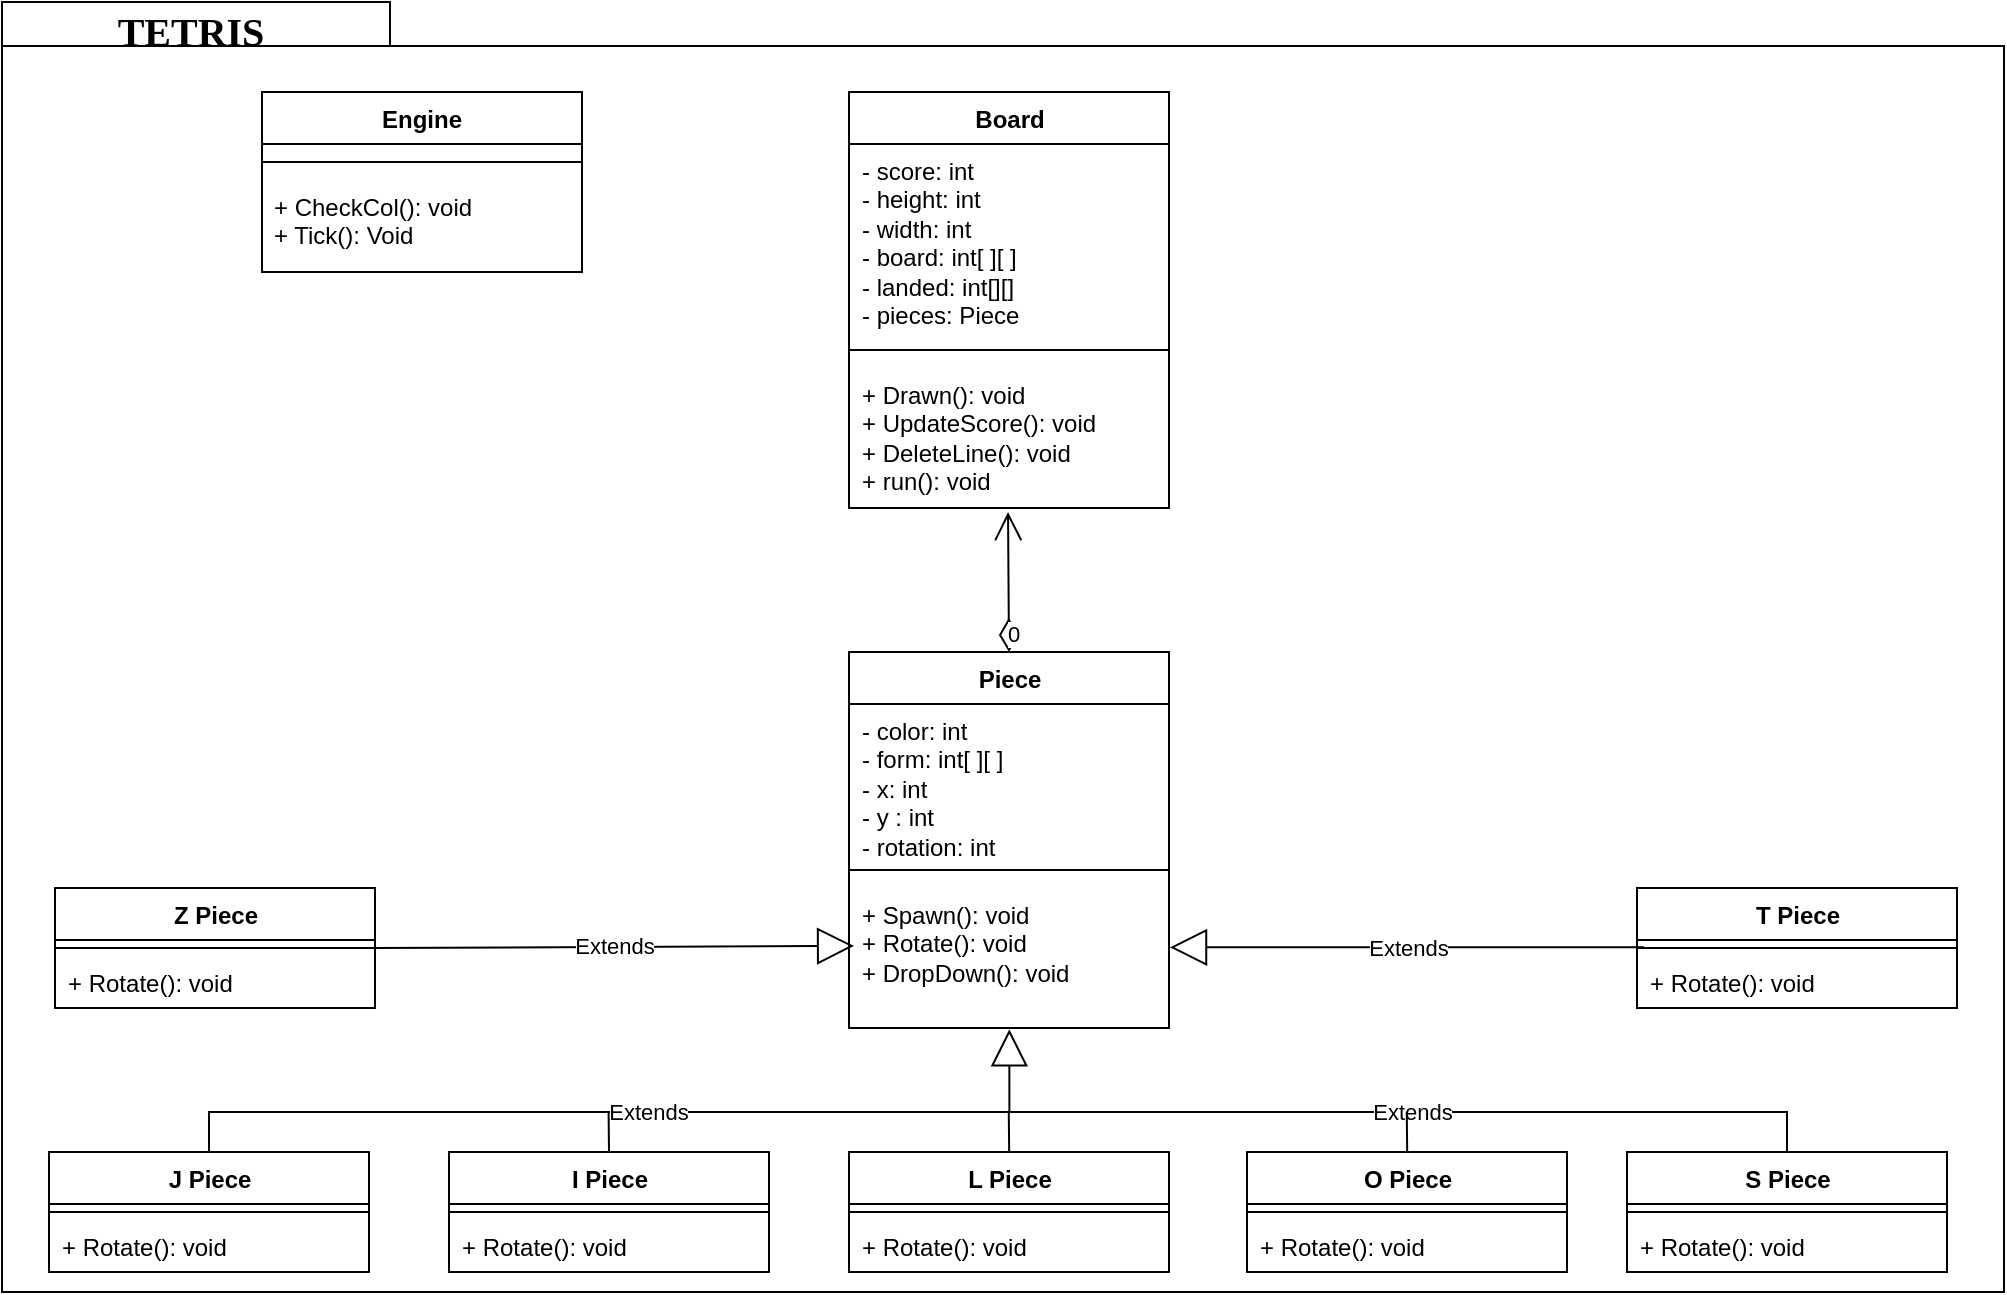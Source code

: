 <mxfile version="24.3.1" type="device">
  <diagram name="Page-1" id="b5b7bab2-c9e2-2cf4-8b2a-24fd1a2a6d21">
    <mxGraphModel dx="1658" dy="672" grid="1" gridSize="10" guides="1" tooltips="1" connect="1" arrows="1" fold="1" page="1" pageScale="1" pageWidth="827" pageHeight="1169" background="none" math="0" shadow="0">
      <root>
        <mxCell id="0" />
        <mxCell id="1" parent="0" />
        <mxCell id="6e0c8c40b5770093-72" value="" style="shape=folder;fontStyle=1;spacingTop=10;tabWidth=194;tabHeight=22;tabPosition=left;html=1;rounded=0;shadow=0;comic=0;labelBackgroundColor=none;strokeWidth=1;fillColor=none;fontFamily=Verdana;fontSize=10;align=center;movable=0;resizable=0;rotatable=0;deletable=0;editable=0;locked=1;connectable=0;" parent="1" vertex="1">
          <mxGeometry x="330" y="115" width="1001" height="645" as="geometry" />
        </mxCell>
        <mxCell id="6e0c8c40b5770093-73" value="TETRIS" style="text;html=1;align=center;verticalAlign=top;spacingTop=-4;fontSize=20;fontFamily=Verdana;fillColor=none;fontStyle=1" parent="1" vertex="1">
          <mxGeometry x="359" y="115" width="130" height="20" as="geometry" />
        </mxCell>
        <mxCell id="7nx60gA9-MDWkzp9lWug-8" value="&lt;div&gt;Piece&lt;/div&gt;&lt;div&gt;&lt;br&gt;&lt;/div&gt;" style="swimlane;fontStyle=1;align=center;verticalAlign=top;childLayout=stackLayout;horizontal=1;startSize=26;horizontalStack=0;resizeParent=1;resizeParentMax=0;resizeLast=0;collapsible=1;marginBottom=0;whiteSpace=wrap;html=1;" parent="1" vertex="1">
          <mxGeometry x="753.5" y="440" width="160" height="188" as="geometry" />
        </mxCell>
        <mxCell id="7nx60gA9-MDWkzp9lWug-9" value="&lt;div&gt;- color: int&lt;/div&gt;&lt;div&gt;- form: int[ ][ ]&lt;/div&gt;&lt;div&gt;- x: int&lt;/div&gt;&lt;div&gt;- y : int&lt;/div&gt;&lt;div&gt;- rotation: int&lt;br&gt;&lt;/div&gt;" style="text;strokeColor=none;fillColor=none;align=left;verticalAlign=top;spacingLeft=4;spacingRight=4;overflow=hidden;rotatable=0;points=[[0,0.5],[1,0.5]];portConstraint=eastwest;whiteSpace=wrap;html=1;" parent="7nx60gA9-MDWkzp9lWug-8" vertex="1">
          <mxGeometry y="26" width="160" height="74" as="geometry" />
        </mxCell>
        <mxCell id="7nx60gA9-MDWkzp9lWug-10" value="" style="line;strokeWidth=1;fillColor=none;align=left;verticalAlign=middle;spacingTop=-1;spacingLeft=3;spacingRight=3;rotatable=0;labelPosition=right;points=[];portConstraint=eastwest;strokeColor=inherit;" parent="7nx60gA9-MDWkzp9lWug-8" vertex="1">
          <mxGeometry y="100" width="160" height="18" as="geometry" />
        </mxCell>
        <mxCell id="7nx60gA9-MDWkzp9lWug-11" value="&lt;div&gt;+ Spawn(): void&lt;/div&gt;&lt;div&gt;+ Rotate(): void&lt;/div&gt;&lt;div&gt;+ DropDown(): void&lt;/div&gt;" style="text;strokeColor=none;fillColor=none;align=left;verticalAlign=top;spacingLeft=4;spacingRight=4;overflow=hidden;rotatable=0;points=[[0,0.5],[1,0.5]];portConstraint=eastwest;whiteSpace=wrap;html=1;" parent="7nx60gA9-MDWkzp9lWug-8" vertex="1">
          <mxGeometry y="118" width="160" height="70" as="geometry" />
        </mxCell>
        <mxCell id="7nx60gA9-MDWkzp9lWug-49" style="rounded=0;orthogonalLoop=1;jettySize=auto;html=1;exitX=0.5;exitY=0;exitDx=0;exitDy=0;endArrow=none;endFill=0;" parent="1" source="7nx60gA9-MDWkzp9lWug-12" edge="1">
          <mxGeometry relative="1" as="geometry">
            <mxPoint x="633.293" y="670" as="targetPoint" />
          </mxGeometry>
        </mxCell>
        <mxCell id="7nx60gA9-MDWkzp9lWug-12" value="&lt;div&gt;I Piece&lt;/div&gt;&lt;div&gt;&lt;br&gt;&lt;/div&gt;" style="swimlane;fontStyle=1;align=center;verticalAlign=top;childLayout=stackLayout;horizontal=1;startSize=26;horizontalStack=0;resizeParent=1;resizeParentMax=0;resizeLast=0;collapsible=1;marginBottom=0;whiteSpace=wrap;html=1;" parent="1" vertex="1">
          <mxGeometry x="553.5" y="690" width="160" height="60" as="geometry" />
        </mxCell>
        <mxCell id="7nx60gA9-MDWkzp9lWug-14" value="" style="line;strokeWidth=1;fillColor=none;align=left;verticalAlign=middle;spacingTop=-1;spacingLeft=3;spacingRight=3;rotatable=0;labelPosition=right;points=[];portConstraint=eastwest;strokeColor=inherit;" parent="7nx60gA9-MDWkzp9lWug-12" vertex="1">
          <mxGeometry y="26" width="160" height="8" as="geometry" />
        </mxCell>
        <mxCell id="7nx60gA9-MDWkzp9lWug-15" value="+ Rotate(): void" style="text;strokeColor=none;fillColor=none;align=left;verticalAlign=top;spacingLeft=4;spacingRight=4;overflow=hidden;rotatable=0;points=[[0,0.5],[1,0.5]];portConstraint=eastwest;whiteSpace=wrap;html=1;" parent="7nx60gA9-MDWkzp9lWug-12" vertex="1">
          <mxGeometry y="34" width="160" height="26" as="geometry" />
        </mxCell>
        <mxCell id="7nx60gA9-MDWkzp9lWug-22" value="&lt;div&gt;J Piece&lt;/div&gt;&lt;div&gt;&lt;br&gt;&lt;/div&gt;" style="swimlane;fontStyle=1;align=center;verticalAlign=top;childLayout=stackLayout;horizontal=1;startSize=26;horizontalStack=0;resizeParent=1;resizeParentMax=0;resizeLast=0;collapsible=1;marginBottom=0;whiteSpace=wrap;html=1;" parent="1" vertex="1">
          <mxGeometry x="353.5" y="690" width="160" height="60" as="geometry" />
        </mxCell>
        <mxCell id="7nx60gA9-MDWkzp9lWug-23" value="" style="line;strokeWidth=1;fillColor=none;align=left;verticalAlign=middle;spacingTop=-1;spacingLeft=3;spacingRight=3;rotatable=0;labelPosition=right;points=[];portConstraint=eastwest;strokeColor=inherit;" parent="7nx60gA9-MDWkzp9lWug-22" vertex="1">
          <mxGeometry y="26" width="160" height="8" as="geometry" />
        </mxCell>
        <mxCell id="7nx60gA9-MDWkzp9lWug-24" value="+ Rotate(): void" style="text;strokeColor=none;fillColor=none;align=left;verticalAlign=top;spacingLeft=4;spacingRight=4;overflow=hidden;rotatable=0;points=[[0,0.5],[1,0.5]];portConstraint=eastwest;whiteSpace=wrap;html=1;" parent="7nx60gA9-MDWkzp9lWug-22" vertex="1">
          <mxGeometry y="34" width="160" height="26" as="geometry" />
        </mxCell>
        <mxCell id="7nx60gA9-MDWkzp9lWug-25" value="&lt;div&gt;L Piece&lt;/div&gt;&lt;div&gt;&lt;br&gt;&lt;/div&gt;" style="swimlane;fontStyle=1;align=center;verticalAlign=top;childLayout=stackLayout;horizontal=1;startSize=26;horizontalStack=0;resizeParent=1;resizeParentMax=0;resizeLast=0;collapsible=1;marginBottom=0;whiteSpace=wrap;html=1;" parent="1" vertex="1">
          <mxGeometry x="753.5" y="690" width="160" height="60" as="geometry" />
        </mxCell>
        <mxCell id="7nx60gA9-MDWkzp9lWug-26" value="" style="line;strokeWidth=1;fillColor=none;align=left;verticalAlign=middle;spacingTop=-1;spacingLeft=3;spacingRight=3;rotatable=0;labelPosition=right;points=[];portConstraint=eastwest;strokeColor=inherit;" parent="7nx60gA9-MDWkzp9lWug-25" vertex="1">
          <mxGeometry y="26" width="160" height="8" as="geometry" />
        </mxCell>
        <mxCell id="7nx60gA9-MDWkzp9lWug-27" value="+ Rotate(): void" style="text;strokeColor=none;fillColor=none;align=left;verticalAlign=top;spacingLeft=4;spacingRight=4;overflow=hidden;rotatable=0;points=[[0,0.5],[1,0.5]];portConstraint=eastwest;whiteSpace=wrap;html=1;" parent="7nx60gA9-MDWkzp9lWug-25" vertex="1">
          <mxGeometry y="34" width="160" height="26" as="geometry" />
        </mxCell>
        <mxCell id="7nx60gA9-MDWkzp9lWug-33" value="&lt;div&gt;O Piece&lt;/div&gt;&lt;div&gt;&lt;br&gt;&lt;/div&gt;" style="swimlane;fontStyle=1;align=center;verticalAlign=top;childLayout=stackLayout;horizontal=1;startSize=26;horizontalStack=0;resizeParent=1;resizeParentMax=0;resizeLast=0;collapsible=1;marginBottom=0;whiteSpace=wrap;html=1;" parent="1" vertex="1">
          <mxGeometry x="952.5" y="690" width="160" height="60" as="geometry" />
        </mxCell>
        <mxCell id="7nx60gA9-MDWkzp9lWug-34" value="" style="line;strokeWidth=1;fillColor=none;align=left;verticalAlign=middle;spacingTop=-1;spacingLeft=3;spacingRight=3;rotatable=0;labelPosition=right;points=[];portConstraint=eastwest;strokeColor=inherit;" parent="7nx60gA9-MDWkzp9lWug-33" vertex="1">
          <mxGeometry y="26" width="160" height="8" as="geometry" />
        </mxCell>
        <mxCell id="7nx60gA9-MDWkzp9lWug-35" value="+ Rotate(): void" style="text;strokeColor=none;fillColor=none;align=left;verticalAlign=top;spacingLeft=4;spacingRight=4;overflow=hidden;rotatable=0;points=[[0,0.5],[1,0.5]];portConstraint=eastwest;whiteSpace=wrap;html=1;" parent="7nx60gA9-MDWkzp9lWug-33" vertex="1">
          <mxGeometry y="34" width="160" height="26" as="geometry" />
        </mxCell>
        <mxCell id="7nx60gA9-MDWkzp9lWug-37" value="&lt;div&gt;S Piece&lt;/div&gt;&lt;div&gt;&lt;br&gt;&lt;/div&gt;" style="swimlane;fontStyle=1;align=center;verticalAlign=top;childLayout=stackLayout;horizontal=1;startSize=26;horizontalStack=0;resizeParent=1;resizeParentMax=0;resizeLast=0;collapsible=1;marginBottom=0;whiteSpace=wrap;html=1;" parent="1" vertex="1">
          <mxGeometry x="1142.5" y="690" width="160" height="60" as="geometry" />
        </mxCell>
        <mxCell id="7nx60gA9-MDWkzp9lWug-38" value="" style="line;strokeWidth=1;fillColor=none;align=left;verticalAlign=middle;spacingTop=-1;spacingLeft=3;spacingRight=3;rotatable=0;labelPosition=right;points=[];portConstraint=eastwest;strokeColor=inherit;" parent="7nx60gA9-MDWkzp9lWug-37" vertex="1">
          <mxGeometry y="26" width="160" height="8" as="geometry" />
        </mxCell>
        <mxCell id="7nx60gA9-MDWkzp9lWug-39" value="+ Rotate(): void" style="text;strokeColor=none;fillColor=none;align=left;verticalAlign=top;spacingLeft=4;spacingRight=4;overflow=hidden;rotatable=0;points=[[0,0.5],[1,0.5]];portConstraint=eastwest;whiteSpace=wrap;html=1;" parent="7nx60gA9-MDWkzp9lWug-37" vertex="1">
          <mxGeometry y="34" width="160" height="26" as="geometry" />
        </mxCell>
        <mxCell id="7nx60gA9-MDWkzp9lWug-40" value="&lt;div&gt;T Piece&lt;/div&gt;&lt;div&gt;&lt;br&gt;&lt;/div&gt;" style="swimlane;fontStyle=1;align=center;verticalAlign=top;childLayout=stackLayout;horizontal=1;startSize=26;horizontalStack=0;resizeParent=1;resizeParentMax=0;resizeLast=0;collapsible=1;marginBottom=0;whiteSpace=wrap;html=1;" parent="1" vertex="1">
          <mxGeometry x="1147.5" y="558" width="160" height="60" as="geometry" />
        </mxCell>
        <mxCell id="7nx60gA9-MDWkzp9lWug-41" value="" style="line;strokeWidth=1;fillColor=none;align=left;verticalAlign=middle;spacingTop=-1;spacingLeft=3;spacingRight=3;rotatable=0;labelPosition=right;points=[];portConstraint=eastwest;strokeColor=inherit;" parent="7nx60gA9-MDWkzp9lWug-40" vertex="1">
          <mxGeometry y="26" width="160" height="8" as="geometry" />
        </mxCell>
        <mxCell id="7nx60gA9-MDWkzp9lWug-42" value="+ Rotate(): void" style="text;strokeColor=none;fillColor=none;align=left;verticalAlign=top;spacingLeft=4;spacingRight=4;overflow=hidden;rotatable=0;points=[[0,0.5],[1,0.5]];portConstraint=eastwest;whiteSpace=wrap;html=1;" parent="7nx60gA9-MDWkzp9lWug-40" vertex="1">
          <mxGeometry y="34" width="160" height="26" as="geometry" />
        </mxCell>
        <mxCell id="7nx60gA9-MDWkzp9lWug-46" value="Extends" style="endArrow=block;endSize=16;endFill=0;html=1;rounded=0;exitX=0.5;exitY=0;exitDx=0;exitDy=0;edgeStyle=orthogonalEdgeStyle;entryX=0.501;entryY=1.009;entryDx=0;entryDy=0;entryPerimeter=0;" parent="1" source="7nx60gA9-MDWkzp9lWug-22" target="7nx60gA9-MDWkzp9lWug-11" edge="1">
          <mxGeometry x="0.035" width="160" relative="1" as="geometry">
            <mxPoint x="397.5" y="640" as="sourcePoint" />
            <mxPoint x="557.5" y="640" as="targetPoint" />
            <Array as="points">
              <mxPoint x="433.5" y="670" />
              <mxPoint x="833.5" y="670" />
            </Array>
            <mxPoint as="offset" />
          </mxGeometry>
        </mxCell>
        <mxCell id="7nx60gA9-MDWkzp9lWug-51" value="Extends" style="endArrow=none;endSize=16;endFill=0;html=1;rounded=0;exitX=0.5;exitY=0;exitDx=0;exitDy=0;edgeStyle=orthogonalEdgeStyle;" parent="1" source="7nx60gA9-MDWkzp9lWug-37" edge="1">
          <mxGeometry width="160" relative="1" as="geometry">
            <mxPoint x="867.5" y="610" as="sourcePoint" />
            <mxPoint x="827.5" y="670" as="targetPoint" />
            <Array as="points">
              <mxPoint x="1222.5" y="670" />
              <mxPoint x="837.5" y="670" />
            </Array>
          </mxGeometry>
        </mxCell>
        <mxCell id="7nx60gA9-MDWkzp9lWug-53" style="rounded=0;orthogonalLoop=1;jettySize=auto;html=1;exitX=0.5;exitY=0;exitDx=0;exitDy=0;endArrow=none;endFill=0;" parent="1" edge="1">
          <mxGeometry relative="1" as="geometry">
            <mxPoint x="833.383" y="670" as="targetPoint" />
            <mxPoint x="833.59" y="690" as="sourcePoint" />
          </mxGeometry>
        </mxCell>
        <mxCell id="7nx60gA9-MDWkzp9lWug-54" style="rounded=0;orthogonalLoop=1;jettySize=auto;html=1;exitX=0.5;exitY=0;exitDx=0;exitDy=0;endArrow=none;endFill=0;" parent="1" edge="1">
          <mxGeometry relative="1" as="geometry">
            <mxPoint x="1032.383" y="670" as="targetPoint" />
            <mxPoint x="1032.59" y="690" as="sourcePoint" />
          </mxGeometry>
        </mxCell>
        <mxCell id="7nx60gA9-MDWkzp9lWug-55" value="&lt;div&gt;Z Piece&lt;/div&gt;&lt;div&gt;&lt;br&gt;&lt;/div&gt;" style="swimlane;fontStyle=1;align=center;verticalAlign=top;childLayout=stackLayout;horizontal=1;startSize=26;horizontalStack=0;resizeParent=1;resizeParentMax=0;resizeLast=0;collapsible=1;marginBottom=0;whiteSpace=wrap;html=1;" parent="1" vertex="1">
          <mxGeometry x="356.5" y="558" width="160" height="60" as="geometry" />
        </mxCell>
        <mxCell id="7nx60gA9-MDWkzp9lWug-56" value="" style="line;strokeWidth=1;fillColor=none;align=left;verticalAlign=middle;spacingTop=-1;spacingLeft=3;spacingRight=3;rotatable=0;labelPosition=right;points=[];portConstraint=eastwest;strokeColor=inherit;" parent="7nx60gA9-MDWkzp9lWug-55" vertex="1">
          <mxGeometry y="26" width="160" height="8" as="geometry" />
        </mxCell>
        <mxCell id="7nx60gA9-MDWkzp9lWug-57" value="+ Rotate(): void" style="text;strokeColor=none;fillColor=none;align=left;verticalAlign=top;spacingLeft=4;spacingRight=4;overflow=hidden;rotatable=0;points=[[0,0.5],[1,0.5]];portConstraint=eastwest;whiteSpace=wrap;html=1;" parent="7nx60gA9-MDWkzp9lWug-55" vertex="1">
          <mxGeometry y="34" width="160" height="26" as="geometry" />
        </mxCell>
        <mxCell id="7nx60gA9-MDWkzp9lWug-59" value="Extends" style="endArrow=block;endSize=16;endFill=0;html=1;rounded=0;exitX=1;exitY=0.5;exitDx=0;exitDy=0;entryX=0.016;entryY=0.414;entryDx=0;entryDy=0;entryPerimeter=0;" parent="1" source="7nx60gA9-MDWkzp9lWug-55" target="7nx60gA9-MDWkzp9lWug-11" edge="1">
          <mxGeometry width="160" relative="1" as="geometry">
            <mxPoint x="837.5" y="580" as="sourcePoint" />
            <mxPoint x="747.5" y="588" as="targetPoint" />
          </mxGeometry>
        </mxCell>
        <mxCell id="7nx60gA9-MDWkzp9lWug-60" value="Extends" style="endArrow=block;endSize=16;endFill=0;html=1;rounded=0;exitX=1;exitY=0.5;exitDx=0;exitDy=0;entryX=0.003;entryY=0.567;entryDx=0;entryDy=0;entryPerimeter=0;" parent="1" edge="1">
          <mxGeometry width="160" relative="1" as="geometry">
            <mxPoint x="1151" y="587.66" as="sourcePoint" />
            <mxPoint x="914" y="587.66" as="targetPoint" />
          </mxGeometry>
        </mxCell>
        <mxCell id="7nx60gA9-MDWkzp9lWug-61" value="Board" style="swimlane;fontStyle=1;align=center;verticalAlign=top;childLayout=stackLayout;horizontal=1;startSize=26;horizontalStack=0;resizeParent=1;resizeParentMax=0;resizeLast=0;collapsible=1;marginBottom=0;whiteSpace=wrap;html=1;" parent="1" vertex="1">
          <mxGeometry x="753.5" y="160" width="160" height="208" as="geometry" />
        </mxCell>
        <mxCell id="7nx60gA9-MDWkzp9lWug-62" value="&lt;div&gt;- score: int&lt;br&gt;&lt;/div&gt;&lt;div&gt;- height: int&lt;/div&gt;&lt;div&gt;- width: int&lt;/div&gt;&lt;div&gt;- board: int[ ][ ]&lt;/div&gt;&lt;div&gt;- landed: int[][]&lt;br&gt;&lt;/div&gt;&lt;div&gt;- pieces: Piece&lt;br&gt;&lt;/div&gt;" style="text;strokeColor=none;fillColor=none;align=left;verticalAlign=top;spacingLeft=4;spacingRight=4;overflow=hidden;rotatable=0;points=[[0,0.5],[1,0.5]];portConstraint=eastwest;whiteSpace=wrap;html=1;" parent="7nx60gA9-MDWkzp9lWug-61" vertex="1">
          <mxGeometry y="26" width="160" height="94" as="geometry" />
        </mxCell>
        <mxCell id="7nx60gA9-MDWkzp9lWug-63" value="" style="line;strokeWidth=1;fillColor=none;align=left;verticalAlign=middle;spacingTop=-1;spacingLeft=3;spacingRight=3;rotatable=0;labelPosition=right;points=[];portConstraint=eastwest;strokeColor=inherit;" parent="7nx60gA9-MDWkzp9lWug-61" vertex="1">
          <mxGeometry y="120" width="160" height="18" as="geometry" />
        </mxCell>
        <mxCell id="7nx60gA9-MDWkzp9lWug-64" value="&lt;div&gt;+ Drawn(): void&lt;/div&gt;&lt;div&gt;+ UpdateScore(): void&lt;/div&gt;&lt;div&gt;+ DeleteLine(): void&lt;/div&gt;&lt;div&gt;+ run(): void&lt;/div&gt;" style="text;strokeColor=none;fillColor=none;align=left;verticalAlign=top;spacingLeft=4;spacingRight=4;overflow=hidden;rotatable=0;points=[[0,0.5],[1,0.5]];portConstraint=eastwest;whiteSpace=wrap;html=1;" parent="7nx60gA9-MDWkzp9lWug-61" vertex="1">
          <mxGeometry y="138" width="160" height="70" as="geometry" />
        </mxCell>
        <mxCell id="7nx60gA9-MDWkzp9lWug-65" value="&lt;div&gt;0&lt;/div&gt;" style="endArrow=open;html=1;endSize=12;startArrow=diamondThin;startSize=14;startFill=0;align=left;verticalAlign=bottom;rounded=0;exitX=0.5;exitY=0;exitDx=0;exitDy=0;entryX=0.497;entryY=1.029;entryDx=0;entryDy=0;entryPerimeter=0;" parent="1" source="7nx60gA9-MDWkzp9lWug-8" target="7nx60gA9-MDWkzp9lWug-64" edge="1">
          <mxGeometry x="-1" y="3" relative="1" as="geometry">
            <mxPoint x="577.5" y="430" as="sourcePoint" />
            <mxPoint x="957.5" y="410" as="targetPoint" />
            <mxPoint as="offset" />
          </mxGeometry>
        </mxCell>
        <mxCell id="Y_nLb0lrFFpj6vi_WQVE-2" value="Engine" style="swimlane;fontStyle=1;align=center;verticalAlign=top;childLayout=stackLayout;horizontal=1;startSize=26;horizontalStack=0;resizeParent=1;resizeParentMax=0;resizeLast=0;collapsible=1;marginBottom=0;whiteSpace=wrap;html=1;" parent="1" vertex="1">
          <mxGeometry x="460" y="160" width="160" height="90" as="geometry" />
        </mxCell>
        <mxCell id="Y_nLb0lrFFpj6vi_WQVE-4" value="" style="line;strokeWidth=1;fillColor=none;align=left;verticalAlign=middle;spacingTop=-1;spacingLeft=3;spacingRight=3;rotatable=0;labelPosition=right;points=[];portConstraint=eastwest;strokeColor=inherit;" parent="Y_nLb0lrFFpj6vi_WQVE-2" vertex="1">
          <mxGeometry y="26" width="160" height="18" as="geometry" />
        </mxCell>
        <mxCell id="Y_nLb0lrFFpj6vi_WQVE-5" value="&lt;div&gt;+ CheckCol(): void&lt;/div&gt;&lt;div&gt;+ Tick(): Void&lt;br&gt;&lt;/div&gt;" style="text;strokeColor=none;fillColor=none;align=left;verticalAlign=top;spacingLeft=4;spacingRight=4;overflow=hidden;rotatable=0;points=[[0,0.5],[1,0.5]];portConstraint=eastwest;whiteSpace=wrap;html=1;" parent="Y_nLb0lrFFpj6vi_WQVE-2" vertex="1">
          <mxGeometry y="44" width="160" height="46" as="geometry" />
        </mxCell>
      </root>
    </mxGraphModel>
  </diagram>
</mxfile>
